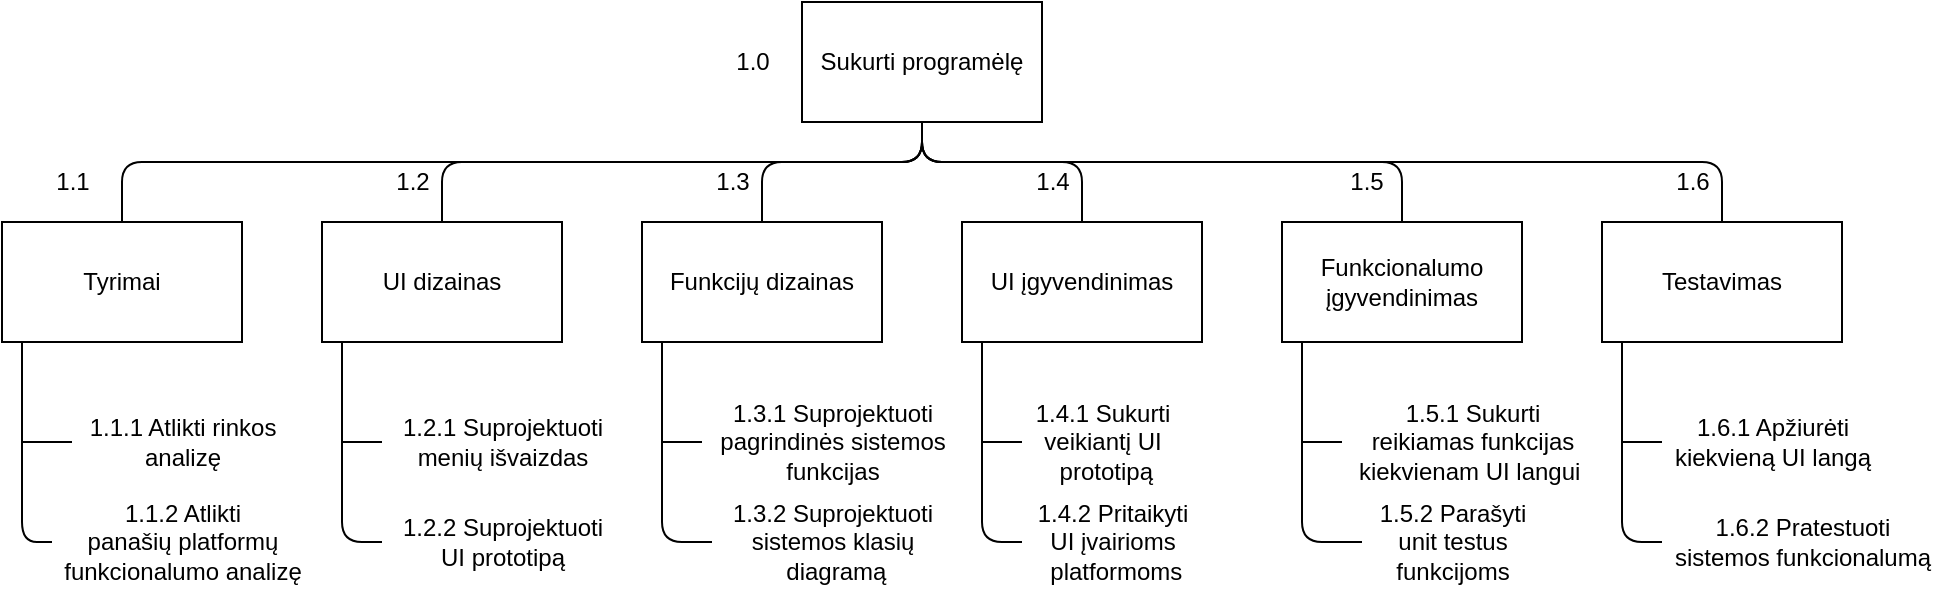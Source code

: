 <mxfile version="13.7.9" type="github">
  <diagram id="UJEbzssLffs4VadUiKzf" name="Page-1">
    <mxGraphModel dx="1178" dy="642" grid="1" gridSize="10" guides="1" tooltips="1" connect="1" arrows="1" fold="1" page="1" pageScale="1" pageWidth="827" pageHeight="1169" math="0" shadow="0">
      <root>
        <mxCell id="0" />
        <mxCell id="1" parent="0" />
        <mxCell id="JPgV4ovb-q-TWA_Wf5xH-22" style="edgeStyle=orthogonalEdgeStyle;orthogonalLoop=1;jettySize=auto;html=1;rounded=1;endArrow=none;endFill=0;" parent="1" source="JPgV4ovb-q-TWA_Wf5xH-1" target="JPgV4ovb-q-TWA_Wf5xH-2" edge="1">
          <mxGeometry relative="1" as="geometry">
            <Array as="points">
              <mxPoint x="620" y="410" />
              <mxPoint x="220" y="410" />
            </Array>
          </mxGeometry>
        </mxCell>
        <mxCell id="JPgV4ovb-q-TWA_Wf5xH-31" style="edgeStyle=orthogonalEdgeStyle;rounded=1;orthogonalLoop=1;jettySize=auto;html=1;endArrow=none;endFill=0;" parent="1" source="JPgV4ovb-q-TWA_Wf5xH-1" target="JPgV4ovb-q-TWA_Wf5xH-3" edge="1">
          <mxGeometry relative="1" as="geometry">
            <Array as="points">
              <mxPoint x="620" y="410" />
              <mxPoint x="380" y="410" />
            </Array>
          </mxGeometry>
        </mxCell>
        <mxCell id="JPgV4ovb-q-TWA_Wf5xH-32" style="edgeStyle=orthogonalEdgeStyle;rounded=1;orthogonalLoop=1;jettySize=auto;html=1;entryX=0.5;entryY=0;entryDx=0;entryDy=0;endArrow=none;endFill=0;" parent="1" source="JPgV4ovb-q-TWA_Wf5xH-1" target="JPgV4ovb-q-TWA_Wf5xH-4" edge="1">
          <mxGeometry relative="1" as="geometry">
            <Array as="points">
              <mxPoint x="620" y="410" />
              <mxPoint x="540" y="410" />
            </Array>
          </mxGeometry>
        </mxCell>
        <mxCell id="JPgV4ovb-q-TWA_Wf5xH-33" style="edgeStyle=orthogonalEdgeStyle;rounded=1;orthogonalLoop=1;jettySize=auto;html=1;entryX=0.5;entryY=0;entryDx=0;entryDy=0;endArrow=none;endFill=0;" parent="1" source="JPgV4ovb-q-TWA_Wf5xH-1" target="JPgV4ovb-q-TWA_Wf5xH-6" edge="1">
          <mxGeometry relative="1" as="geometry">
            <Array as="points">
              <mxPoint x="620" y="410" />
              <mxPoint x="700" y="410" />
            </Array>
          </mxGeometry>
        </mxCell>
        <mxCell id="JPgV4ovb-q-TWA_Wf5xH-34" style="edgeStyle=orthogonalEdgeStyle;rounded=1;orthogonalLoop=1;jettySize=auto;html=1;endArrow=none;endFill=0;" parent="1" source="JPgV4ovb-q-TWA_Wf5xH-1" target="JPgV4ovb-q-TWA_Wf5xH-5" edge="1">
          <mxGeometry relative="1" as="geometry">
            <Array as="points">
              <mxPoint x="620" y="410" />
              <mxPoint x="860" y="410" />
            </Array>
          </mxGeometry>
        </mxCell>
        <mxCell id="JPgV4ovb-q-TWA_Wf5xH-35" style="edgeStyle=orthogonalEdgeStyle;rounded=1;orthogonalLoop=1;jettySize=auto;html=1;endArrow=none;endFill=0;" parent="1" source="JPgV4ovb-q-TWA_Wf5xH-1" target="JPgV4ovb-q-TWA_Wf5xH-11" edge="1">
          <mxGeometry relative="1" as="geometry">
            <Array as="points">
              <mxPoint x="620" y="410" />
              <mxPoint x="1020" y="410" />
            </Array>
          </mxGeometry>
        </mxCell>
        <mxCell id="JPgV4ovb-q-TWA_Wf5xH-1" value="Sukurti programėlę" style="rounded=0;whiteSpace=wrap;html=1;" parent="1" vertex="1">
          <mxGeometry x="560" y="330" width="120" height="60" as="geometry" />
        </mxCell>
        <mxCell id="JPgV4ovb-q-TWA_Wf5xH-36" style="edgeStyle=orthogonalEdgeStyle;rounded=1;orthogonalLoop=1;jettySize=auto;html=1;endArrow=none;endFill=0;" parent="1" source="JPgV4ovb-q-TWA_Wf5xH-2" edge="1" target="JPgV4ovb-q-TWA_Wf5xH-9">
          <mxGeometry relative="1" as="geometry">
            <mxPoint x="170" y="600" as="targetPoint" />
            <Array as="points">
              <mxPoint x="170" y="600" />
            </Array>
          </mxGeometry>
        </mxCell>
        <mxCell id="JPgV4ovb-q-TWA_Wf5xH-2" value="Tyrimai" style="rounded=0;whiteSpace=wrap;html=1;" parent="1" vertex="1">
          <mxGeometry x="160" y="440" width="120" height="60" as="geometry" />
        </mxCell>
        <mxCell id="JPgV4ovb-q-TWA_Wf5xH-41" style="edgeStyle=orthogonalEdgeStyle;rounded=1;orthogonalLoop=1;jettySize=auto;html=1;endArrow=none;endFill=0;" parent="1" source="JPgV4ovb-q-TWA_Wf5xH-3" edge="1" target="JPgV4ovb-q-TWA_Wf5xH-12">
          <mxGeometry relative="1" as="geometry">
            <mxPoint x="330" y="600" as="targetPoint" />
            <Array as="points">
              <mxPoint x="330" y="600" />
            </Array>
          </mxGeometry>
        </mxCell>
        <mxCell id="JPgV4ovb-q-TWA_Wf5xH-3" value="UI dizainas" style="rounded=0;whiteSpace=wrap;html=1;" parent="1" vertex="1">
          <mxGeometry x="320" y="440" width="120" height="60" as="geometry" />
        </mxCell>
        <mxCell id="JPgV4ovb-q-TWA_Wf5xH-46" style="edgeStyle=orthogonalEdgeStyle;rounded=1;orthogonalLoop=1;jettySize=auto;html=1;endArrow=none;endFill=0;" parent="1" source="JPgV4ovb-q-TWA_Wf5xH-4" edge="1" target="JPgV4ovb-q-TWA_Wf5xH-15">
          <mxGeometry relative="1" as="geometry">
            <mxPoint x="490" y="600" as="targetPoint" />
            <Array as="points">
              <mxPoint x="490" y="600" />
            </Array>
          </mxGeometry>
        </mxCell>
        <mxCell id="JPgV4ovb-q-TWA_Wf5xH-4" value="Funkcijų dizainas" style="rounded=0;whiteSpace=wrap;html=1;" parent="1" vertex="1">
          <mxGeometry x="480" y="440" width="120" height="60" as="geometry" />
        </mxCell>
        <mxCell id="JPgV4ovb-q-TWA_Wf5xH-53" style="edgeStyle=orthogonalEdgeStyle;rounded=1;orthogonalLoop=1;jettySize=auto;html=1;endArrow=none;endFill=0;" parent="1" source="JPgV4ovb-q-TWA_Wf5xH-5" edge="1" target="JPgV4ovb-q-TWA_Wf5xH-20">
          <mxGeometry relative="1" as="geometry">
            <mxPoint x="810" y="590" as="targetPoint" />
            <Array as="points">
              <mxPoint x="810" y="600" />
            </Array>
          </mxGeometry>
        </mxCell>
        <mxCell id="JPgV4ovb-q-TWA_Wf5xH-5" value="Funkcionalumo įgyvendinimas" style="rounded=0;whiteSpace=wrap;html=1;" parent="1" vertex="1">
          <mxGeometry x="800" y="440" width="120" height="60" as="geometry" />
        </mxCell>
        <mxCell id="JPgV4ovb-q-TWA_Wf5xH-50" style="edgeStyle=orthogonalEdgeStyle;rounded=1;orthogonalLoop=1;jettySize=auto;html=1;endArrow=none;endFill=0;" parent="1" source="JPgV4ovb-q-TWA_Wf5xH-6" edge="1" target="JPgV4ovb-q-TWA_Wf5xH-21">
          <mxGeometry relative="1" as="geometry">
            <mxPoint x="650" y="590" as="targetPoint" />
            <Array as="points">
              <mxPoint x="650" y="600" />
            </Array>
          </mxGeometry>
        </mxCell>
        <mxCell id="JPgV4ovb-q-TWA_Wf5xH-6" value="UI įgyvendinimas" style="rounded=0;whiteSpace=wrap;html=1;" parent="1" vertex="1">
          <mxGeometry x="640" y="440" width="120" height="60" as="geometry" />
        </mxCell>
        <mxCell id="JPgV4ovb-q-TWA_Wf5xH-60" style="edgeStyle=orthogonalEdgeStyle;rounded=1;orthogonalLoop=1;jettySize=auto;html=1;endArrow=none;endFill=0;" parent="1" source="JPgV4ovb-q-TWA_Wf5xH-7" edge="1">
          <mxGeometry relative="1" as="geometry">
            <mxPoint x="170.0" y="550.0" as="targetPoint" />
          </mxGeometry>
        </mxCell>
        <mxCell id="JPgV4ovb-q-TWA_Wf5xH-7" value="1.1.1 Atlikti rinkos &lt;br&gt;analizę" style="text;html=1;align=center;verticalAlign=middle;resizable=0;points=[];autosize=1;" parent="1" vertex="1">
          <mxGeometry x="195" y="535" width="110" height="30" as="geometry" />
        </mxCell>
        <mxCell id="JPgV4ovb-q-TWA_Wf5xH-9" value="1.1.2 Atlikti &lt;br&gt;panašių&amp;nbsp;platformų &lt;br&gt;funkcionalumo analizę" style="text;html=1;align=center;verticalAlign=middle;resizable=0;points=[];autosize=1;" parent="1" vertex="1">
          <mxGeometry x="185" y="575" width="130" height="50" as="geometry" />
        </mxCell>
        <mxCell id="JPgV4ovb-q-TWA_Wf5xH-45" style="edgeStyle=orthogonalEdgeStyle;rounded=1;orthogonalLoop=1;jettySize=auto;html=1;endArrow=none;endFill=0;" parent="1" source="JPgV4ovb-q-TWA_Wf5xH-10" edge="1">
          <mxGeometry relative="1" as="geometry">
            <mxPoint x="330" y="550" as="targetPoint" />
          </mxGeometry>
        </mxCell>
        <mxCell id="JPgV4ovb-q-TWA_Wf5xH-10" value="1.2.1 Suprojektuoti &lt;br&gt;menių išvaizdas" style="text;html=1;align=center;verticalAlign=middle;resizable=0;points=[];autosize=1;" parent="1" vertex="1">
          <mxGeometry x="350" y="535" width="120" height="30" as="geometry" />
        </mxCell>
        <mxCell id="JPgV4ovb-q-TWA_Wf5xH-56" style="edgeStyle=orthogonalEdgeStyle;rounded=1;orthogonalLoop=1;jettySize=auto;html=1;endArrow=none;endFill=0;" parent="1" source="JPgV4ovb-q-TWA_Wf5xH-11" edge="1" target="JPgV4ovb-q-TWA_Wf5xH-19">
          <mxGeometry relative="1" as="geometry">
            <mxPoint x="970" y="580" as="targetPoint" />
            <Array as="points">
              <mxPoint x="970" y="600" />
            </Array>
          </mxGeometry>
        </mxCell>
        <mxCell id="JPgV4ovb-q-TWA_Wf5xH-11" value="Testavimas" style="rounded=0;whiteSpace=wrap;html=1;" parent="1" vertex="1">
          <mxGeometry x="960" y="440" width="120" height="60" as="geometry" />
        </mxCell>
        <mxCell id="JPgV4ovb-q-TWA_Wf5xH-12" value="1.2.2 Suprojektuoti &lt;br&gt;UI prototipą" style="text;html=1;align=center;verticalAlign=middle;resizable=0;points=[];autosize=1;" parent="1" vertex="1">
          <mxGeometry x="350" y="585" width="120" height="30" as="geometry" />
        </mxCell>
        <mxCell id="JPgV4ovb-q-TWA_Wf5xH-48" style="edgeStyle=orthogonalEdgeStyle;rounded=1;orthogonalLoop=1;jettySize=auto;html=1;endArrow=none;endFill=0;" parent="1" source="JPgV4ovb-q-TWA_Wf5xH-13" edge="1">
          <mxGeometry relative="1" as="geometry">
            <mxPoint x="490" y="550" as="targetPoint" />
          </mxGeometry>
        </mxCell>
        <mxCell id="JPgV4ovb-q-TWA_Wf5xH-13" value="1.3.1 Suprojektuoti &lt;br&gt;pagrindinės sistemos &lt;br&gt;funkcijas" style="text;html=1;align=center;verticalAlign=middle;resizable=0;points=[];autosize=1;" parent="1" vertex="1">
          <mxGeometry x="510" y="525" width="130" height="50" as="geometry" />
        </mxCell>
        <mxCell id="JPgV4ovb-q-TWA_Wf5xH-15" value="1.3.2 Suprojektuoti &lt;br&gt;sistemos klasių&lt;br&gt;&amp;nbsp;diagramą" style="text;html=1;align=center;verticalAlign=middle;resizable=0;points=[];autosize=1;" parent="1" vertex="1">
          <mxGeometry x="515" y="575" width="120" height="50" as="geometry" />
        </mxCell>
        <mxCell id="JPgV4ovb-q-TWA_Wf5xH-51" style="edgeStyle=orthogonalEdgeStyle;rounded=1;orthogonalLoop=1;jettySize=auto;html=1;endArrow=none;endFill=0;" parent="1" source="JPgV4ovb-q-TWA_Wf5xH-16" edge="1">
          <mxGeometry relative="1" as="geometry">
            <mxPoint x="650" y="550" as="targetPoint" />
          </mxGeometry>
        </mxCell>
        <mxCell id="JPgV4ovb-q-TWA_Wf5xH-16" value="1.4.1 Sukurti &lt;br&gt;veikiantį UI&lt;br&gt;&amp;nbsp;prototipą" style="text;html=1;align=center;verticalAlign=middle;resizable=0;points=[];autosize=1;" parent="1" vertex="1">
          <mxGeometry x="670" y="525" width="80" height="50" as="geometry" />
        </mxCell>
        <mxCell id="JPgV4ovb-q-TWA_Wf5xH-57" style="edgeStyle=orthogonalEdgeStyle;rounded=1;orthogonalLoop=1;jettySize=auto;html=1;endArrow=none;endFill=0;" parent="1" source="JPgV4ovb-q-TWA_Wf5xH-17" edge="1">
          <mxGeometry relative="1" as="geometry">
            <mxPoint x="970" y="550" as="targetPoint" />
          </mxGeometry>
        </mxCell>
        <mxCell id="JPgV4ovb-q-TWA_Wf5xH-17" value="1.6.1 Apžiurėti &lt;br&gt;kiekvieną UI langą" style="text;html=1;align=center;verticalAlign=middle;resizable=0;points=[];autosize=1;" parent="1" vertex="1">
          <mxGeometry x="990" y="535" width="110" height="30" as="geometry" />
        </mxCell>
        <mxCell id="JPgV4ovb-q-TWA_Wf5xH-54" style="edgeStyle=orthogonalEdgeStyle;rounded=1;orthogonalLoop=1;jettySize=auto;html=1;endArrow=none;endFill=0;" parent="1" source="JPgV4ovb-q-TWA_Wf5xH-18" edge="1">
          <mxGeometry relative="1" as="geometry">
            <mxPoint x="810" y="550" as="targetPoint" />
          </mxGeometry>
        </mxCell>
        <mxCell id="JPgV4ovb-q-TWA_Wf5xH-18" value="1.5.1 Sukurti &lt;br&gt;reikiamas funkcijas&lt;br&gt;kiekvienam UI langui&amp;nbsp;" style="text;html=1;align=center;verticalAlign=middle;resizable=0;points=[];autosize=1;" parent="1" vertex="1">
          <mxGeometry x="830" y="525" width="130" height="50" as="geometry" />
        </mxCell>
        <mxCell id="JPgV4ovb-q-TWA_Wf5xH-19" value="1.6.2 Pratestuoti &lt;br&gt;sistemos funkcionalumą" style="text;html=1;align=center;verticalAlign=middle;resizable=0;points=[];autosize=1;" parent="1" vertex="1">
          <mxGeometry x="990" y="585" width="140" height="30" as="geometry" />
        </mxCell>
        <mxCell id="JPgV4ovb-q-TWA_Wf5xH-20" value="1.5.2 Parašyti &lt;br&gt;unit testus &lt;br&gt;funkcijoms" style="text;html=1;align=center;verticalAlign=middle;resizable=0;points=[];autosize=1;" parent="1" vertex="1">
          <mxGeometry x="840" y="575" width="90" height="50" as="geometry" />
        </mxCell>
        <mxCell id="JPgV4ovb-q-TWA_Wf5xH-21" value="1.4.2 Pritaikyti &lt;br&gt;UI įvairioms&lt;br&gt;&amp;nbsp;platformoms" style="text;html=1;align=center;verticalAlign=middle;resizable=0;points=[];autosize=1;" parent="1" vertex="1">
          <mxGeometry x="670" y="575" width="90" height="50" as="geometry" />
        </mxCell>
        <mxCell id="JPgV4ovb-q-TWA_Wf5xH-24" value="1.0" style="text;html=1;align=center;verticalAlign=middle;resizable=0;points=[];autosize=1;" parent="1" vertex="1">
          <mxGeometry x="520" y="350" width="30" height="20" as="geometry" />
        </mxCell>
        <mxCell id="JPgV4ovb-q-TWA_Wf5xH-25" value="1.1" style="text;html=1;align=center;verticalAlign=middle;resizable=0;points=[];autosize=1;" parent="1" vertex="1">
          <mxGeometry x="180" y="410" width="30" height="20" as="geometry" />
        </mxCell>
        <mxCell id="JPgV4ovb-q-TWA_Wf5xH-26" value="1.2" style="text;html=1;align=center;verticalAlign=middle;resizable=0;points=[];autosize=1;" parent="1" vertex="1">
          <mxGeometry x="350" y="410" width="30" height="20" as="geometry" />
        </mxCell>
        <mxCell id="JPgV4ovb-q-TWA_Wf5xH-27" value="1.3" style="text;html=1;align=center;verticalAlign=middle;resizable=0;points=[];autosize=1;" parent="1" vertex="1">
          <mxGeometry x="510" y="410" width="30" height="20" as="geometry" />
        </mxCell>
        <mxCell id="JPgV4ovb-q-TWA_Wf5xH-28" value="1.4" style="text;html=1;align=center;verticalAlign=middle;resizable=0;points=[];autosize=1;" parent="1" vertex="1">
          <mxGeometry x="670" y="410" width="30" height="20" as="geometry" />
        </mxCell>
        <mxCell id="JPgV4ovb-q-TWA_Wf5xH-29" value="1.5" style="text;html=1;align=center;verticalAlign=middle;resizable=0;points=[];autosize=1;" parent="1" vertex="1">
          <mxGeometry x="827" y="410" width="30" height="20" as="geometry" />
        </mxCell>
        <mxCell id="JPgV4ovb-q-TWA_Wf5xH-30" value="1.6" style="text;html=1;align=center;verticalAlign=middle;resizable=0;points=[];autosize=1;" parent="1" vertex="1">
          <mxGeometry x="990" y="410" width="30" height="20" as="geometry" />
        </mxCell>
      </root>
    </mxGraphModel>
  </diagram>
</mxfile>
